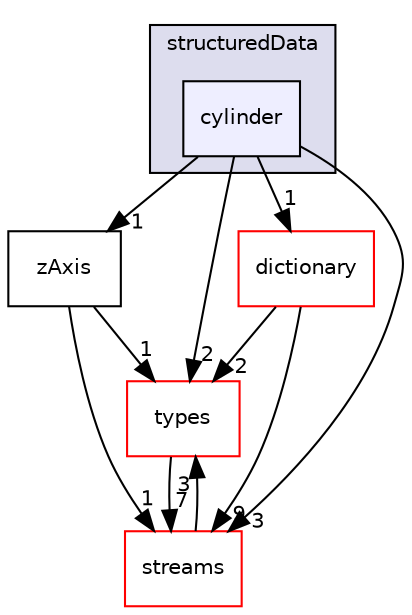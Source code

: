 digraph "src/phasicFlow/structuredData/cylinder" {
  compound=true
  node [ fontsize="10", fontname="Helvetica"];
  edge [ labelfontsize="10", labelfontname="Helvetica"];
  subgraph clusterdir_0b265ec0eb5bc5fbad75b6fd7b5b024b {
    graph [ bgcolor="#ddddee", pencolor="black", label="structuredData" fontname="Helvetica", fontsize="10", URL="dir_0b265ec0eb5bc5fbad75b6fd7b5b024b.html"]
  dir_2239fa6412e9b0224779ec16b2644e86 [shape=box, label="cylinder", style="filled", fillcolor="#eeeeff", pencolor="black", URL="dir_2239fa6412e9b0224779ec16b2644e86.html"];
  }
  dir_a7485caccf47707677427fe13cd0d568 [shape=box label="zAxis" URL="dir_a7485caccf47707677427fe13cd0d568.html"];
  dir_e8baec020e471dff3bc06b812491e6c5 [shape=box label="types" fillcolor="white" style="filled" color="red" URL="dir_e8baec020e471dff3bc06b812491e6c5.html"];
  dir_b13948a90891cb8a59f39ab8c50a8102 [shape=box label="streams" fillcolor="white" style="filled" color="red" URL="dir_b13948a90891cb8a59f39ab8c50a8102.html"];
  dir_1220c712ed5f98fd84ba71b4848374db [shape=box label="dictionary" fillcolor="white" style="filled" color="red" URL="dir_1220c712ed5f98fd84ba71b4848374db.html"];
  dir_a7485caccf47707677427fe13cd0d568->dir_e8baec020e471dff3bc06b812491e6c5 [headlabel="1", labeldistance=1.5 headhref="dir_000172_000175.html"];
  dir_a7485caccf47707677427fe13cd0d568->dir_b13948a90891cb8a59f39ab8c50a8102 [headlabel="1", labeldistance=1.5 headhref="dir_000172_000131.html"];
  dir_e8baec020e471dff3bc06b812491e6c5->dir_b13948a90891cb8a59f39ab8c50a8102 [headlabel="7", labeldistance=1.5 headhref="dir_000175_000131.html"];
  dir_2239fa6412e9b0224779ec16b2644e86->dir_a7485caccf47707677427fe13cd0d568 [headlabel="1", labeldistance=1.5 headhref="dir_000147_000172.html"];
  dir_2239fa6412e9b0224779ec16b2644e86->dir_e8baec020e471dff3bc06b812491e6c5 [headlabel="2", labeldistance=1.5 headhref="dir_000147_000175.html"];
  dir_2239fa6412e9b0224779ec16b2644e86->dir_b13948a90891cb8a59f39ab8c50a8102 [headlabel="3", labeldistance=1.5 headhref="dir_000147_000131.html"];
  dir_2239fa6412e9b0224779ec16b2644e86->dir_1220c712ed5f98fd84ba71b4848374db [headlabel="1", labeldistance=1.5 headhref="dir_000147_000112.html"];
  dir_b13948a90891cb8a59f39ab8c50a8102->dir_e8baec020e471dff3bc06b812491e6c5 [headlabel="3", labeldistance=1.5 headhref="dir_000131_000175.html"];
  dir_1220c712ed5f98fd84ba71b4848374db->dir_e8baec020e471dff3bc06b812491e6c5 [headlabel="2", labeldistance=1.5 headhref="dir_000112_000175.html"];
  dir_1220c712ed5f98fd84ba71b4848374db->dir_b13948a90891cb8a59f39ab8c50a8102 [headlabel="9", labeldistance=1.5 headhref="dir_000112_000131.html"];
}
